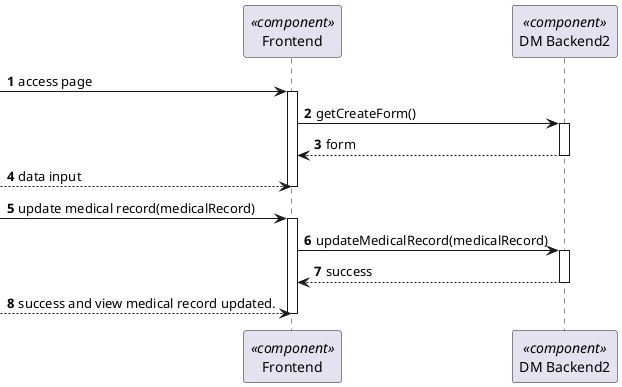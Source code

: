 @startuml 5.1.1
skinparam packageStyle rectangle
skinparam shadowing false

autonumber

participant "Frontend" as FE <<component>>
participant "DM Backend2" as BE <<component>>



 -> FE: access page
activate FE
FE -> BE: getCreateForm()
activate BE
BE --> FE: form
deactivate BE
--> FE : data input
deactivate FE
 -> FE : update medical record(medicalRecord)
activate FE
FE -> BE : updateMedicalRecord(medicalRecord)
activate BE
BE --> FE: success
deactivate BE
--> FE: success and view medical record updated.
deactivate FE



@enduml